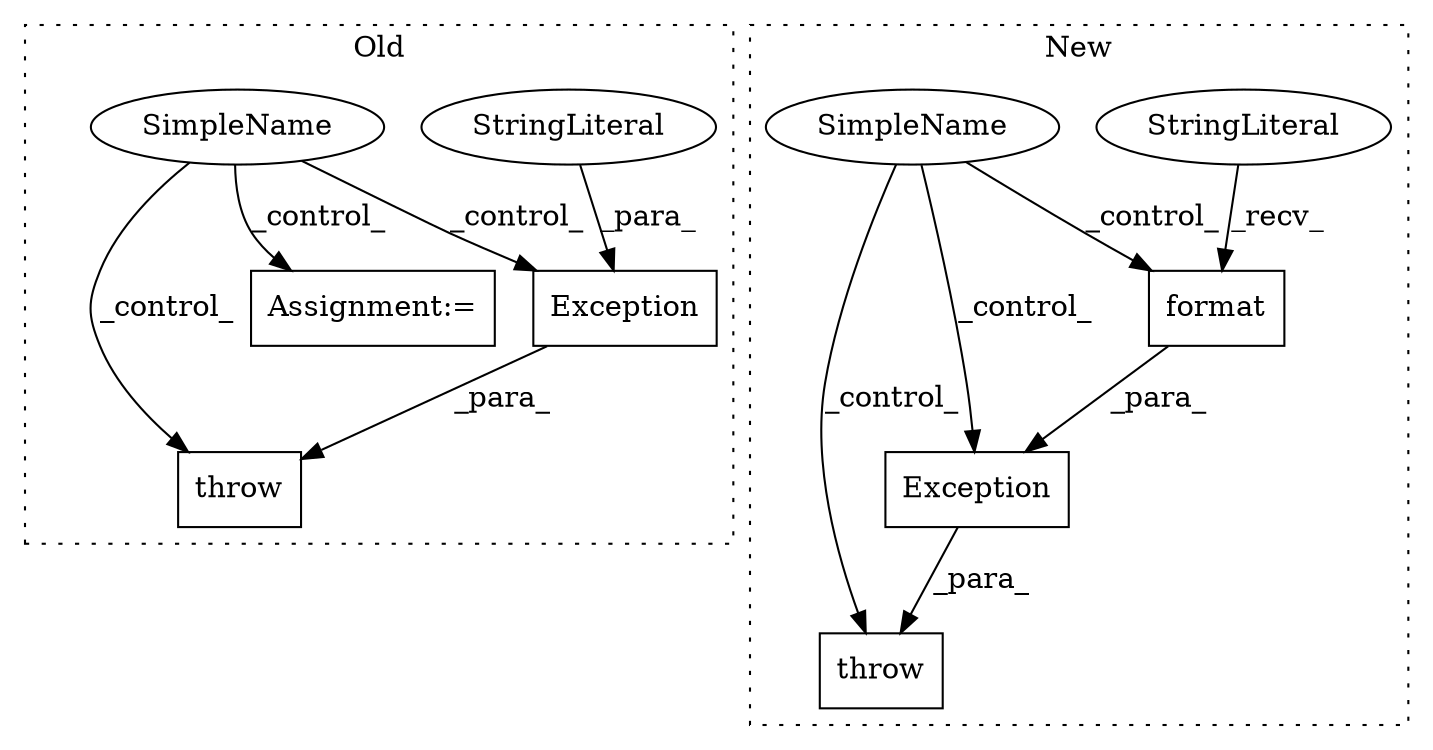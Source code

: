 digraph G {
subgraph cluster0 {
1 [label="Exception" a="32" s="7250,7362" l="10,1" shape="box"];
3 [label="throw" a="53" s="7244" l="6" shape="box"];
4 [label="StringLiteral" a="45" s="7260" l="102" shape="ellipse"];
9 [label="SimpleName" a="42" s="" l="" shape="ellipse"];
10 [label="Assignment:=" a="7" s="6997" l="1" shape="box"];
label = "Old";
style="dotted";
}
subgraph cluster1 {
2 [label="throw" a="53" s="7328" l="6" shape="box"];
5 [label="Exception" a="32" s="7334,7627" l="10,1" shape="box"];
6 [label="format" a="32" s="7500,7626" l="7,1" shape="box"];
7 [label="StringLiteral" a="45" s="7344" l="155" shape="ellipse"];
8 [label="SimpleName" a="42" s="" l="" shape="ellipse"];
label = "New";
style="dotted";
}
1 -> 3 [label="_para_"];
4 -> 1 [label="_para_"];
5 -> 2 [label="_para_"];
6 -> 5 [label="_para_"];
7 -> 6 [label="_recv_"];
8 -> 6 [label="_control_"];
8 -> 5 [label="_control_"];
8 -> 2 [label="_control_"];
9 -> 3 [label="_control_"];
9 -> 10 [label="_control_"];
9 -> 1 [label="_control_"];
}